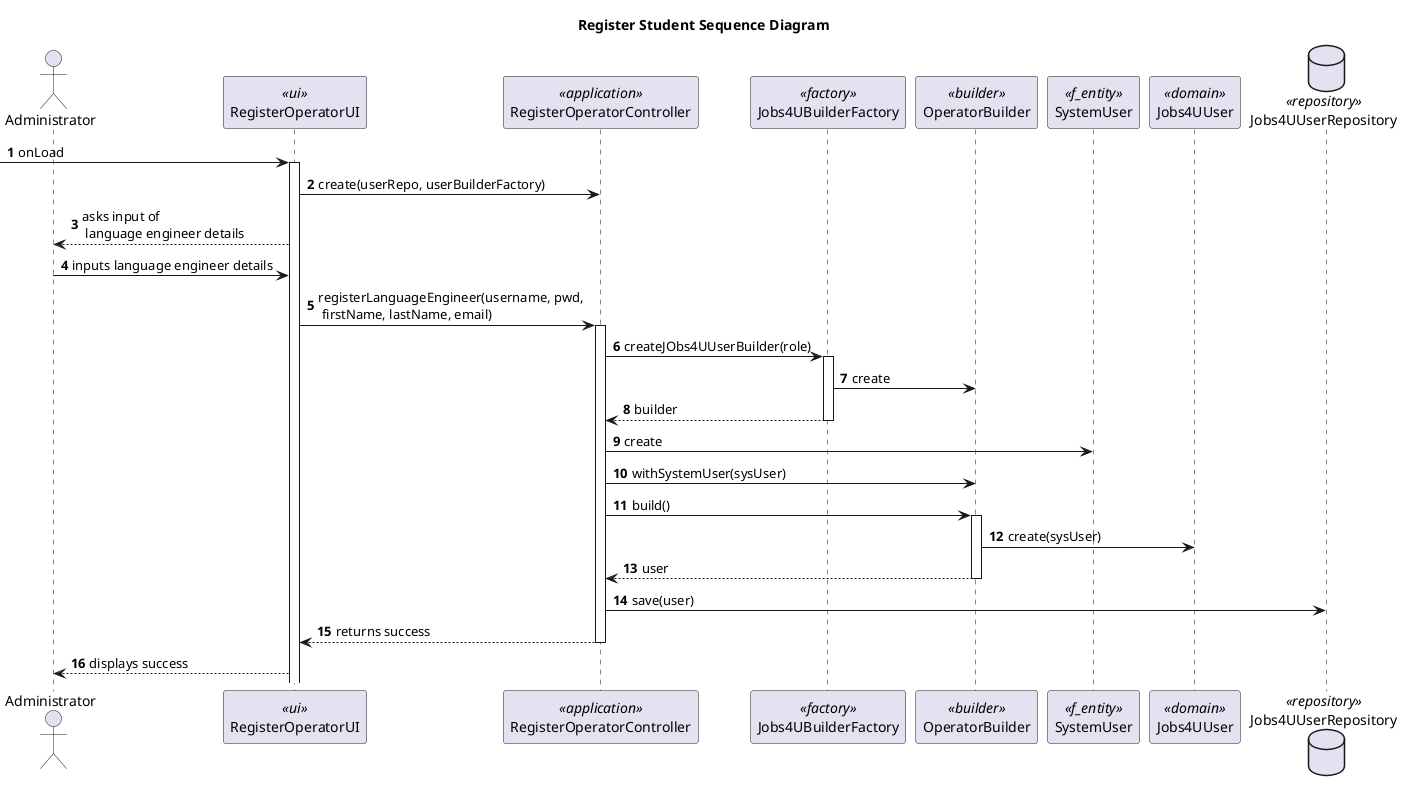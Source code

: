 @startuml

title Register Student Sequence Diagram

autonumber
actor Administrator as ADM
participant "RegisterOperatorUI" as UI <<ui>>
participant "RegisterOperatorController" as CTRL <<application>>
participant "Jobs4UBuilderFactory" as FAC <<factory>>
participant "OperatorBuilder" as BLD <<builder>>
participant "SystemUser" as SU <<f_entity>>
participant "Jobs4UUser" as J4UU <<domain>>
database "Jobs4UUserRepository" as REPO <<repository>>


-> UI : onLoad
activate UI
UI -> CTRL : create(userRepo, userBuilderFactory)
UI --> ADM : asks input of\n language engineer details
ADM -> UI : inputs language engineer details
UI -> CTRL : registerLanguageEngineer(username, pwd,\n firstName, lastName, email)
activate CTRL
CTRL -> FAC : createJObs4UUserBuilder(role)
activate FAC
FAC -> BLD : create
FAC --> CTRL : builder
deactivate FAC
CTRL -> SU : create
CTRL -> BLD : withSystemUser(sysUser)
CTRL -> BLD : build()
activate BLD
BLD -> J4UU : create(sysUser)
BLD --> CTRL : user
deactivate BLD
CTRL -> REPO : save(user)
CTRL --> UI : returns success
deactivate CTRL
UI --> ADM : displays success





@enduml
